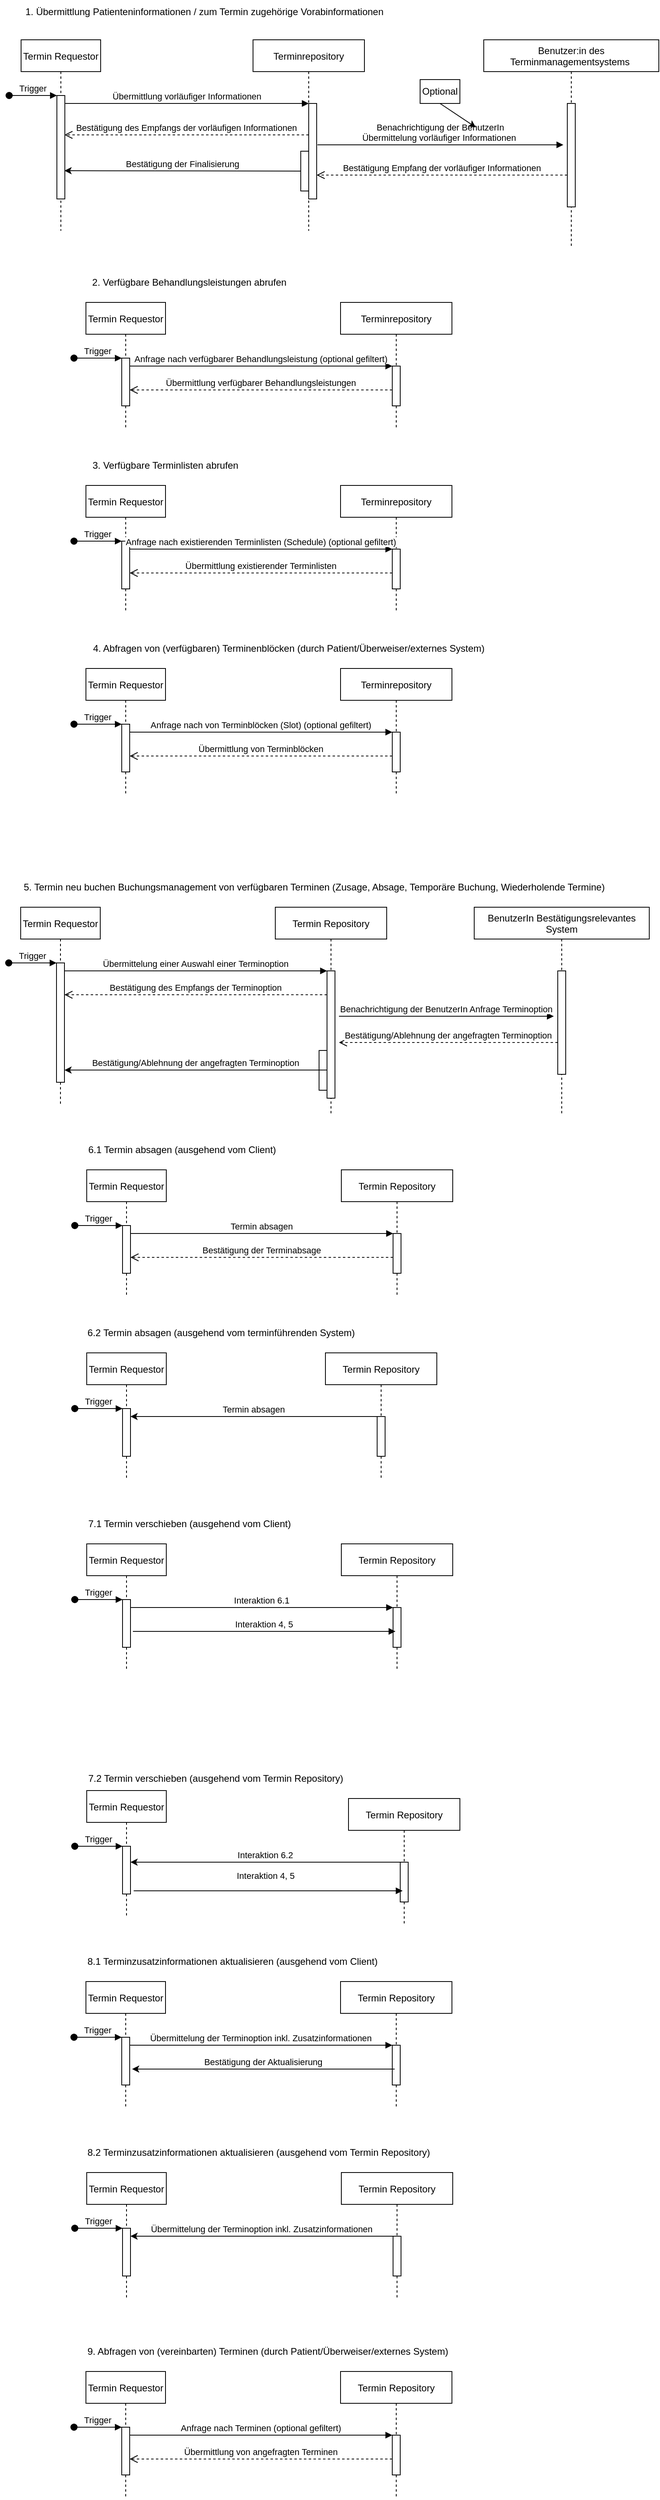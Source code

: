 <mxfile version="17.1.3" type="device"><diagram id="kgpKYQtTHZ0yAKxKKP6v" name="Page-1"><mxGraphModel dx="946" dy="531" grid="1" gridSize="10" guides="1" tooltips="1" connect="1" arrows="1" fold="1" page="1" pageScale="1" pageWidth="850" pageHeight="1100" math="0" shadow="0"><root><mxCell id="0"/><mxCell id="1" parent="0"/><mxCell id="wLxULnZX6Zh7Ex37R7WK-18" value="Terminrepository" style="shape=umlLifeline;perimeter=lifelinePerimeter;container=1;collapsible=0;recursiveResize=0;rounded=0;shadow=0;strokeWidth=1;" parent="1" vertex="1"><mxGeometry x="440" y="400" width="140" height="160" as="geometry"/></mxCell><mxCell id="wLxULnZX6Zh7Ex37R7WK-19" value="" style="points=[];perimeter=orthogonalPerimeter;rounded=0;shadow=0;strokeWidth=1;" parent="wLxULnZX6Zh7Ex37R7WK-18" vertex="1"><mxGeometry x="65" y="80" width="10" height="50" as="geometry"/></mxCell><mxCell id="wLxULnZX6Zh7Ex37R7WK-20" value="Übermittlung verfügbarer Behandlungsleistungen" style="verticalAlign=bottom;endArrow=open;dashed=1;endSize=8;exitX=0;exitY=0.95;shadow=0;strokeWidth=1;" parent="wLxULnZX6Zh7Ex37R7WK-18" edge="1"><mxGeometry relative="1" as="geometry"><mxPoint x="-265" y="110.0" as="targetPoint"/><mxPoint x="65" y="110.0" as="sourcePoint"/></mxGeometry></mxCell><mxCell id="3nuBFxr9cyL0pnOWT2aG-1" value="Termin Requestor" style="shape=umlLifeline;perimeter=lifelinePerimeter;container=1;collapsible=0;recursiveResize=0;rounded=0;shadow=0;strokeWidth=1;" parent="1" vertex="1"><mxGeometry x="38.5" y="70" width="100" height="240" as="geometry"/></mxCell><mxCell id="3nuBFxr9cyL0pnOWT2aG-2" value="" style="points=[];perimeter=orthogonalPerimeter;rounded=0;shadow=0;strokeWidth=1;" parent="3nuBFxr9cyL0pnOWT2aG-1" vertex="1"><mxGeometry x="45" y="70" width="10" height="130" as="geometry"/></mxCell><mxCell id="3nuBFxr9cyL0pnOWT2aG-3" value="Trigger" style="verticalAlign=bottom;startArrow=oval;endArrow=block;startSize=8;shadow=0;strokeWidth=1;" parent="3nuBFxr9cyL0pnOWT2aG-1" target="3nuBFxr9cyL0pnOWT2aG-2" edge="1"><mxGeometry relative="1" as="geometry"><mxPoint x="-15" y="70" as="sourcePoint"/></mxGeometry></mxCell><mxCell id="3nuBFxr9cyL0pnOWT2aG-5" value="Terminrepository" style="shape=umlLifeline;perimeter=lifelinePerimeter;container=1;collapsible=0;recursiveResize=0;rounded=0;shadow=0;strokeWidth=1;" parent="1" vertex="1"><mxGeometry x="330" y="70" width="140" height="240" as="geometry"/></mxCell><mxCell id="3nuBFxr9cyL0pnOWT2aG-6" value="" style="points=[];perimeter=orthogonalPerimeter;rounded=0;shadow=0;strokeWidth=1;" parent="3nuBFxr9cyL0pnOWT2aG-5" vertex="1"><mxGeometry x="70" y="80" width="10" height="120" as="geometry"/></mxCell><mxCell id="wLxULnZX6Zh7Ex37R7WK-6" value="" style="points=[];perimeter=orthogonalPerimeter;rounded=0;shadow=0;strokeWidth=1;" parent="3nuBFxr9cyL0pnOWT2aG-5" vertex="1"><mxGeometry x="60" y="140" width="10" height="50" as="geometry"/></mxCell><mxCell id="3nuBFxr9cyL0pnOWT2aG-8" value="Übermittlung vorläufiger Informationen" style="verticalAlign=bottom;endArrow=block;shadow=0;strokeWidth=1;" parent="1" source="3nuBFxr9cyL0pnOWT2aG-2" edge="1"><mxGeometry relative="1" as="geometry"><mxPoint x="193.5" y="150" as="sourcePoint"/><mxPoint x="400" y="150" as="targetPoint"/></mxGeometry></mxCell><mxCell id="wLxULnZX6Zh7Ex37R7WK-1" value="1. Übermittlung Patienteninformationen / zum Termin zugehörige Vorabinformationen" style="text;html=1;strokeColor=none;fillColor=none;align=center;verticalAlign=middle;whiteSpace=wrap;rounded=0;" parent="1" vertex="1"><mxGeometry x="28.5" y="20" width="480" height="30" as="geometry"/></mxCell><mxCell id="wLxULnZX6Zh7Ex37R7WK-7" value="2. Verfügbare Behandlungsleistungen abrufen" style="text;html=1;strokeColor=none;fillColor=none;align=center;verticalAlign=middle;whiteSpace=wrap;rounded=0;" parent="1" vertex="1"><mxGeometry x="120" y="360" width="260" height="30" as="geometry"/></mxCell><mxCell id="wLxULnZX6Zh7Ex37R7WK-15" value="Termin Requestor" style="shape=umlLifeline;perimeter=lifelinePerimeter;container=1;collapsible=0;recursiveResize=0;rounded=0;shadow=0;strokeWidth=1;" parent="1" vertex="1"><mxGeometry x="120" y="400" width="100" height="160" as="geometry"/></mxCell><mxCell id="wLxULnZX6Zh7Ex37R7WK-16" value="" style="points=[];perimeter=orthogonalPerimeter;rounded=0;shadow=0;strokeWidth=1;" parent="wLxULnZX6Zh7Ex37R7WK-15" vertex="1"><mxGeometry x="45" y="70" width="10" height="60" as="geometry"/></mxCell><mxCell id="wLxULnZX6Zh7Ex37R7WK-17" value="Trigger" style="verticalAlign=bottom;startArrow=oval;endArrow=block;startSize=8;shadow=0;strokeWidth=1;" parent="wLxULnZX6Zh7Ex37R7WK-15" target="wLxULnZX6Zh7Ex37R7WK-16" edge="1"><mxGeometry relative="1" as="geometry"><mxPoint x="-15" y="70" as="sourcePoint"/></mxGeometry></mxCell><mxCell id="wLxULnZX6Zh7Ex37R7WK-23" value="Anfrage nach verfügbarer Behandlungsleistung (optional gefiltert)" style="verticalAlign=bottom;endArrow=block;entryX=0;entryY=0;shadow=0;strokeWidth=1;" parent="1" source="wLxULnZX6Zh7Ex37R7WK-16" target="wLxULnZX6Zh7Ex37R7WK-19" edge="1"><mxGeometry relative="1" as="geometry"><mxPoint x="275" y="480" as="sourcePoint"/></mxGeometry></mxCell><mxCell id="1Q3aQoQ077KybnQAMOsV-1" value="3. Verfügbare Terminlisten abrufen" style="text;html=1;strokeColor=none;fillColor=none;align=center;verticalAlign=middle;whiteSpace=wrap;rounded=0;" parent="1" vertex="1"><mxGeometry x="90" y="590" width="260" height="30" as="geometry"/></mxCell><mxCell id="1Q3aQoQ077KybnQAMOsV-2" value="Termin Requestor" style="shape=umlLifeline;perimeter=lifelinePerimeter;container=1;collapsible=0;recursiveResize=0;rounded=0;shadow=0;strokeWidth=1;" parent="1" vertex="1"><mxGeometry x="120" y="630" width="100" height="160" as="geometry"/></mxCell><mxCell id="1Q3aQoQ077KybnQAMOsV-3" value="" style="points=[];perimeter=orthogonalPerimeter;rounded=0;shadow=0;strokeWidth=1;" parent="1Q3aQoQ077KybnQAMOsV-2" vertex="1"><mxGeometry x="45" y="70" width="10" height="60" as="geometry"/></mxCell><mxCell id="1Q3aQoQ077KybnQAMOsV-4" value="Trigger" style="verticalAlign=bottom;startArrow=oval;endArrow=block;startSize=8;shadow=0;strokeWidth=1;" parent="1Q3aQoQ077KybnQAMOsV-2" target="1Q3aQoQ077KybnQAMOsV-3" edge="1"><mxGeometry relative="1" as="geometry"><mxPoint x="-15" y="70" as="sourcePoint"/></mxGeometry></mxCell><mxCell id="1Q3aQoQ077KybnQAMOsV-5" value="Terminrepository" style="shape=umlLifeline;perimeter=lifelinePerimeter;container=1;collapsible=0;recursiveResize=0;rounded=0;shadow=0;strokeWidth=1;" parent="1" vertex="1"><mxGeometry x="440" y="630" width="140" height="160" as="geometry"/></mxCell><mxCell id="1Q3aQoQ077KybnQAMOsV-6" value="" style="points=[];perimeter=orthogonalPerimeter;rounded=0;shadow=0;strokeWidth=1;" parent="1Q3aQoQ077KybnQAMOsV-5" vertex="1"><mxGeometry x="65" y="80" width="10" height="50" as="geometry"/></mxCell><mxCell id="1Q3aQoQ077KybnQAMOsV-7" value="Übermittlung existierender Terminlisten" style="verticalAlign=bottom;endArrow=open;dashed=1;endSize=8;exitX=0;exitY=0.95;shadow=0;strokeWidth=1;" parent="1Q3aQoQ077KybnQAMOsV-5" edge="1"><mxGeometry relative="1" as="geometry"><mxPoint x="-265" y="110.0" as="targetPoint"/><mxPoint x="65" y="110.0" as="sourcePoint"/></mxGeometry></mxCell><mxCell id="1Q3aQoQ077KybnQAMOsV-8" value="Anfrage nach existierenden Terminlisten (Schedule) (optional gefiltert)" style="verticalAlign=bottom;endArrow=block;entryX=0;entryY=0;shadow=0;strokeWidth=1;" parent="1" source="1Q3aQoQ077KybnQAMOsV-3" target="1Q3aQoQ077KybnQAMOsV-6" edge="1"><mxGeometry relative="1" as="geometry"><mxPoint x="275" y="710" as="sourcePoint"/></mxGeometry></mxCell><mxCell id="1Q3aQoQ077KybnQAMOsV-9" value="4. Abfragen von (verfügbaren) Terminenblöcken (durch Patient/Überweiser/externes System)" style="text;html=1;strokeColor=none;fillColor=none;align=center;verticalAlign=middle;whiteSpace=wrap;rounded=0;" parent="1" vertex="1"><mxGeometry x="120" y="820" width="510" height="30" as="geometry"/></mxCell><mxCell id="1Q3aQoQ077KybnQAMOsV-10" value="Termin Requestor" style="shape=umlLifeline;perimeter=lifelinePerimeter;container=1;collapsible=0;recursiveResize=0;rounded=0;shadow=0;strokeWidth=1;" parent="1" vertex="1"><mxGeometry x="120" y="860" width="100" height="160" as="geometry"/></mxCell><mxCell id="1Q3aQoQ077KybnQAMOsV-11" value="" style="points=[];perimeter=orthogonalPerimeter;rounded=0;shadow=0;strokeWidth=1;" parent="1Q3aQoQ077KybnQAMOsV-10" vertex="1"><mxGeometry x="45" y="70" width="10" height="60" as="geometry"/></mxCell><mxCell id="1Q3aQoQ077KybnQAMOsV-12" value="Trigger" style="verticalAlign=bottom;startArrow=oval;endArrow=block;startSize=8;shadow=0;strokeWidth=1;" parent="1Q3aQoQ077KybnQAMOsV-10" target="1Q3aQoQ077KybnQAMOsV-11" edge="1"><mxGeometry relative="1" as="geometry"><mxPoint x="-15" y="70" as="sourcePoint"/></mxGeometry></mxCell><mxCell id="1Q3aQoQ077KybnQAMOsV-13" value="Terminrepository" style="shape=umlLifeline;perimeter=lifelinePerimeter;container=1;collapsible=0;recursiveResize=0;rounded=0;shadow=0;strokeWidth=1;" parent="1" vertex="1"><mxGeometry x="440" y="860" width="140" height="160" as="geometry"/></mxCell><mxCell id="1Q3aQoQ077KybnQAMOsV-14" value="" style="points=[];perimeter=orthogonalPerimeter;rounded=0;shadow=0;strokeWidth=1;" parent="1Q3aQoQ077KybnQAMOsV-13" vertex="1"><mxGeometry x="65" y="80" width="10" height="50" as="geometry"/></mxCell><mxCell id="1Q3aQoQ077KybnQAMOsV-15" value="Übermittlung von Terminblöcken" style="verticalAlign=bottom;endArrow=open;dashed=1;endSize=8;exitX=0;exitY=0.95;shadow=0;strokeWidth=1;" parent="1Q3aQoQ077KybnQAMOsV-13" edge="1"><mxGeometry relative="1" as="geometry"><mxPoint x="-265" y="110.0" as="targetPoint"/><mxPoint x="65" y="110.0" as="sourcePoint"/></mxGeometry></mxCell><mxCell id="1Q3aQoQ077KybnQAMOsV-16" value="Anfrage nach von Terminblöcken (Slot) (optional gefiltert)" style="verticalAlign=bottom;endArrow=block;entryX=0;entryY=0;shadow=0;strokeWidth=1;" parent="1" source="1Q3aQoQ077KybnQAMOsV-11" target="1Q3aQoQ077KybnQAMOsV-14" edge="1"><mxGeometry relative="1" as="geometry"><mxPoint x="275" y="940" as="sourcePoint"/></mxGeometry></mxCell><mxCell id="1Q3aQoQ077KybnQAMOsV-18" value="5. Termin neu buchen Buchungsmanagement von verfügbaren Terminen (Zusage, Absage, Temporäre Buchung, Wiederholende Termine)" style="text;html=1;strokeColor=none;fillColor=none;align=center;verticalAlign=middle;whiteSpace=wrap;rounded=0;" parent="1" vertex="1"><mxGeometry x="37" y="1120" width="740" height="30" as="geometry"/></mxCell><mxCell id="1Q3aQoQ077KybnQAMOsV-19" value="Termin Requestor" style="shape=umlLifeline;perimeter=lifelinePerimeter;container=1;collapsible=0;recursiveResize=0;rounded=0;shadow=0;strokeWidth=1;" parent="1" vertex="1"><mxGeometry x="38" y="1160" width="100" height="250" as="geometry"/></mxCell><mxCell id="1Q3aQoQ077KybnQAMOsV-20" value="" style="points=[];perimeter=orthogonalPerimeter;rounded=0;shadow=0;strokeWidth=1;" parent="1Q3aQoQ077KybnQAMOsV-19" vertex="1"><mxGeometry x="45" y="70" width="10" height="150" as="geometry"/></mxCell><mxCell id="1Q3aQoQ077KybnQAMOsV-21" value="Trigger" style="verticalAlign=bottom;startArrow=oval;endArrow=block;startSize=8;shadow=0;strokeWidth=1;" parent="1Q3aQoQ077KybnQAMOsV-19" target="1Q3aQoQ077KybnQAMOsV-20" edge="1"><mxGeometry relative="1" as="geometry"><mxPoint x="-15" y="70" as="sourcePoint"/></mxGeometry></mxCell><mxCell id="1Q3aQoQ077KybnQAMOsV-22" value="Termin Repository" style="shape=umlLifeline;perimeter=lifelinePerimeter;container=1;collapsible=0;recursiveResize=0;rounded=0;shadow=0;strokeWidth=1;" parent="1" vertex="1"><mxGeometry x="358" y="1160" width="140" height="260" as="geometry"/></mxCell><mxCell id="1Q3aQoQ077KybnQAMOsV-23" value="" style="points=[];perimeter=orthogonalPerimeter;rounded=0;shadow=0;strokeWidth=1;" parent="1Q3aQoQ077KybnQAMOsV-22" vertex="1"><mxGeometry x="65" y="80" width="10" height="160" as="geometry"/></mxCell><mxCell id="1Q3aQoQ077KybnQAMOsV-24" value="Bestätigung des Empfangs der Terminoption" style="verticalAlign=bottom;endArrow=open;dashed=1;endSize=8;exitX=0;exitY=0.95;shadow=0;strokeWidth=1;" parent="1Q3aQoQ077KybnQAMOsV-22" edge="1"><mxGeometry relative="1" as="geometry"><mxPoint x="-265" y="110.0" as="targetPoint"/><mxPoint x="65" y="110.0" as="sourcePoint"/></mxGeometry></mxCell><mxCell id="1Q3aQoQ077KybnQAMOsV-32" value="" style="points=[];perimeter=orthogonalPerimeter;rounded=0;shadow=0;strokeWidth=1;" parent="1Q3aQoQ077KybnQAMOsV-22" vertex="1"><mxGeometry x="55" y="180" width="10" height="50" as="geometry"/></mxCell><mxCell id="1Q3aQoQ077KybnQAMOsV-25" value="Übermittelung einer Auswahl einer Terminoption" style="verticalAlign=bottom;endArrow=block;entryX=0;entryY=0;shadow=0;strokeWidth=1;" parent="1" source="1Q3aQoQ077KybnQAMOsV-20" target="1Q3aQoQ077KybnQAMOsV-23" edge="1"><mxGeometry relative="1" as="geometry"><mxPoint x="193" y="1240" as="sourcePoint"/></mxGeometry></mxCell><mxCell id="1Q3aQoQ077KybnQAMOsV-26" value="BenutzerIn Bestätigungsrelevantes &#10;System" style="shape=umlLifeline;perimeter=lifelinePerimeter;container=1;collapsible=0;recursiveResize=0;rounded=0;shadow=0;strokeWidth=1;" parent="1" vertex="1"><mxGeometry x="608" y="1160" width="220" height="260" as="geometry"/></mxCell><mxCell id="1Q3aQoQ077KybnQAMOsV-27" value="" style="points=[];perimeter=orthogonalPerimeter;rounded=0;shadow=0;strokeWidth=1;" parent="1Q3aQoQ077KybnQAMOsV-26" vertex="1"><mxGeometry x="105" y="80" width="10" height="130" as="geometry"/></mxCell><mxCell id="1Q3aQoQ077KybnQAMOsV-28" value="Bestätigung/Ablehnung der angefragten Terminoption" style="verticalAlign=bottom;endArrow=open;dashed=1;endSize=8;exitX=0;exitY=0.95;shadow=0;strokeWidth=1;" parent="1Q3aQoQ077KybnQAMOsV-26" edge="1"><mxGeometry relative="1" as="geometry"><mxPoint x="-170" y="170" as="targetPoint"/><mxPoint x="105" y="170.0" as="sourcePoint"/></mxGeometry></mxCell><mxCell id="1Q3aQoQ077KybnQAMOsV-30" value="Benachrichtigung der BenutzerIn Anfrage Terminoption" style="verticalAlign=bottom;endArrow=block;shadow=0;strokeWidth=1;" parent="1Q3aQoQ077KybnQAMOsV-26" edge="1"><mxGeometry relative="1" as="geometry"><mxPoint x="-170" y="137.0" as="sourcePoint"/><mxPoint x="100" y="137" as="targetPoint"/></mxGeometry></mxCell><mxCell id="1Q3aQoQ077KybnQAMOsV-31" value="Bestätigung/Ablehnung der angefragten Terminoption" style="verticalAlign=bottom;endArrow=none;entryX=0;entryY=0;shadow=0;strokeWidth=1;startArrow=classic;startFill=1;endFill=0;" parent="1" edge="1"><mxGeometry relative="1" as="geometry"><mxPoint x="93" y="1364.66" as="sourcePoint"/><mxPoint x="423" y="1364.66" as="targetPoint"/></mxGeometry></mxCell><mxCell id="1Q3aQoQ077KybnQAMOsV-33" value="Benutzer:in des &#10;Terminmanagementsystems " style="shape=umlLifeline;perimeter=lifelinePerimeter;container=1;collapsible=0;recursiveResize=0;rounded=0;shadow=0;strokeWidth=1;" parent="1" vertex="1"><mxGeometry x="620" y="70" width="220" height="260" as="geometry"/></mxCell><mxCell id="1Q3aQoQ077KybnQAMOsV-34" value="" style="points=[];perimeter=orthogonalPerimeter;rounded=0;shadow=0;strokeWidth=1;" parent="1Q3aQoQ077KybnQAMOsV-33" vertex="1"><mxGeometry x="105" y="80" width="10" height="130" as="geometry"/></mxCell><mxCell id="1Q3aQoQ077KybnQAMOsV-35" value="Bestätigung Empfang der vorläufiger Informationen" style="verticalAlign=bottom;endArrow=open;dashed=1;endSize=8;exitX=0;exitY=0.95;shadow=0;strokeWidth=1;" parent="1Q3aQoQ077KybnQAMOsV-33" edge="1"><mxGeometry relative="1" as="geometry"><mxPoint x="-210" y="170" as="targetPoint"/><mxPoint x="105" y="170.0" as="sourcePoint"/></mxGeometry></mxCell><mxCell id="1Q3aQoQ077KybnQAMOsV-36" value="Benachrichtigung der BenutzerIn &#10;Übermittelung vorläufiger Informationen " style="verticalAlign=bottom;endArrow=block;shadow=0;strokeWidth=1;exitX=1.1;exitY=0.433;exitDx=0;exitDy=0;exitPerimeter=0;" parent="1Q3aQoQ077KybnQAMOsV-33" edge="1" source="3nuBFxr9cyL0pnOWT2aG-6"><mxGeometry relative="1" as="geometry"><mxPoint x="-200" y="140" as="sourcePoint"/><mxPoint x="100" y="132" as="targetPoint"/></mxGeometry></mxCell><mxCell id="1Q3aQoQ077KybnQAMOsV-37" value="7.1 Termin verschieben (ausgehend vom Client)" style="text;html=1;strokeColor=none;fillColor=none;align=left;verticalAlign=middle;whiteSpace=wrap;rounded=0;" parent="1" vertex="1"><mxGeometry x="121" y="1920" width="510" height="30" as="geometry"/></mxCell><mxCell id="1Q3aQoQ077KybnQAMOsV-38" value="Termin Requestor" style="shape=umlLifeline;perimeter=lifelinePerimeter;container=1;collapsible=0;recursiveResize=0;rounded=0;shadow=0;strokeWidth=1;" parent="1" vertex="1"><mxGeometry x="121" y="1960" width="100" height="160" as="geometry"/></mxCell><mxCell id="1Q3aQoQ077KybnQAMOsV-39" value="" style="points=[];perimeter=orthogonalPerimeter;rounded=0;shadow=0;strokeWidth=1;" parent="1Q3aQoQ077KybnQAMOsV-38" vertex="1"><mxGeometry x="45" y="70" width="10" height="60" as="geometry"/></mxCell><mxCell id="1Q3aQoQ077KybnQAMOsV-40" value="Trigger" style="verticalAlign=bottom;startArrow=oval;endArrow=block;startSize=8;shadow=0;strokeWidth=1;" parent="1Q3aQoQ077KybnQAMOsV-38" target="1Q3aQoQ077KybnQAMOsV-39" edge="1"><mxGeometry relative="1" as="geometry"><mxPoint x="-15" y="70" as="sourcePoint"/></mxGeometry></mxCell><mxCell id="1Q3aQoQ077KybnQAMOsV-41" value="Termin Repository" style="shape=umlLifeline;perimeter=lifelinePerimeter;container=1;collapsible=0;recursiveResize=0;rounded=0;shadow=0;strokeWidth=1;" parent="1" vertex="1"><mxGeometry x="441" y="1960" width="140" height="160" as="geometry"/></mxCell><mxCell id="1Q3aQoQ077KybnQAMOsV-42" value="" style="points=[];perimeter=orthogonalPerimeter;rounded=0;shadow=0;strokeWidth=1;" parent="1Q3aQoQ077KybnQAMOsV-41" vertex="1"><mxGeometry x="65" y="80" width="10" height="50" as="geometry"/></mxCell><mxCell id="1Q3aQoQ077KybnQAMOsV-44" value="Interaktion 6.1" style="verticalAlign=bottom;endArrow=block;entryX=0;entryY=0;shadow=0;strokeWidth=1;" parent="1" source="1Q3aQoQ077KybnQAMOsV-39" target="1Q3aQoQ077KybnQAMOsV-42" edge="1"><mxGeometry relative="1" as="geometry"><mxPoint x="276" y="2040" as="sourcePoint"/></mxGeometry></mxCell><mxCell id="1Q3aQoQ077KybnQAMOsV-53" value="Interaktion 4, 5" style="verticalAlign=bottom;endArrow=block;entryX=0;entryY=0;shadow=0;strokeWidth=1;" parent="1" edge="1"><mxGeometry relative="1" as="geometry"><mxPoint x="179" y="2070" as="sourcePoint"/><mxPoint x="509" y="2070" as="targetPoint"/></mxGeometry></mxCell><mxCell id="1Q3aQoQ077KybnQAMOsV-60" value="6.1 Termin absagen (ausgehend vom Client)" style="text;html=1;strokeColor=none;fillColor=none;align=left;verticalAlign=middle;whiteSpace=wrap;rounded=0;" parent="1" vertex="1"><mxGeometry x="121" y="1450" width="290" height="30" as="geometry"/></mxCell><mxCell id="1Q3aQoQ077KybnQAMOsV-61" value="Termin Requestor" style="shape=umlLifeline;perimeter=lifelinePerimeter;container=1;collapsible=0;recursiveResize=0;rounded=0;shadow=0;strokeWidth=1;" parent="1" vertex="1"><mxGeometry x="121" y="1490" width="100" height="160" as="geometry"/></mxCell><mxCell id="1Q3aQoQ077KybnQAMOsV-62" value="" style="points=[];perimeter=orthogonalPerimeter;rounded=0;shadow=0;strokeWidth=1;" parent="1Q3aQoQ077KybnQAMOsV-61" vertex="1"><mxGeometry x="45" y="70" width="10" height="60" as="geometry"/></mxCell><mxCell id="1Q3aQoQ077KybnQAMOsV-63" value="Trigger" style="verticalAlign=bottom;startArrow=oval;endArrow=block;startSize=8;shadow=0;strokeWidth=1;" parent="1Q3aQoQ077KybnQAMOsV-61" target="1Q3aQoQ077KybnQAMOsV-62" edge="1"><mxGeometry relative="1" as="geometry"><mxPoint x="-15" y="70" as="sourcePoint"/></mxGeometry></mxCell><mxCell id="1Q3aQoQ077KybnQAMOsV-64" value="Termin Repository" style="shape=umlLifeline;perimeter=lifelinePerimeter;container=1;collapsible=0;recursiveResize=0;rounded=0;shadow=0;strokeWidth=1;" parent="1" vertex="1"><mxGeometry x="441" y="1490" width="140" height="160" as="geometry"/></mxCell><mxCell id="1Q3aQoQ077KybnQAMOsV-65" value="" style="points=[];perimeter=orthogonalPerimeter;rounded=0;shadow=0;strokeWidth=1;" parent="1Q3aQoQ077KybnQAMOsV-64" vertex="1"><mxGeometry x="65" y="80" width="10" height="50" as="geometry"/></mxCell><mxCell id="1Q3aQoQ077KybnQAMOsV-66" value="Bestätigung der Terminabsage" style="verticalAlign=bottom;endArrow=open;dashed=1;endSize=8;exitX=0;exitY=0.95;shadow=0;strokeWidth=1;" parent="1Q3aQoQ077KybnQAMOsV-64" edge="1"><mxGeometry relative="1" as="geometry"><mxPoint x="-265" y="110.0" as="targetPoint"/><mxPoint x="65" y="110.0" as="sourcePoint"/></mxGeometry></mxCell><mxCell id="1Q3aQoQ077KybnQAMOsV-67" value="Termin absagen" style="verticalAlign=bottom;endArrow=block;entryX=0;entryY=0;shadow=0;strokeWidth=1;" parent="1" source="1Q3aQoQ077KybnQAMOsV-62" target="1Q3aQoQ077KybnQAMOsV-65" edge="1"><mxGeometry relative="1" as="geometry"><mxPoint x="276" y="1570" as="sourcePoint"/></mxGeometry></mxCell><mxCell id="1Q3aQoQ077KybnQAMOsV-68" value="6.2 Termin absagen (ausgehend vom terminführenden System)" style="text;html=1;strokeColor=none;fillColor=none;align=center;verticalAlign=middle;whiteSpace=wrap;rounded=0;" parent="1" vertex="1"><mxGeometry x="100" y="1680" width="380" height="30" as="geometry"/></mxCell><mxCell id="1Q3aQoQ077KybnQAMOsV-69" value="Termin Requestor" style="shape=umlLifeline;perimeter=lifelinePerimeter;container=1;collapsible=0;recursiveResize=0;rounded=0;shadow=0;strokeWidth=1;" parent="1" vertex="1"><mxGeometry x="121" y="1720" width="100" height="160" as="geometry"/></mxCell><mxCell id="1Q3aQoQ077KybnQAMOsV-70" value="" style="points=[];perimeter=orthogonalPerimeter;rounded=0;shadow=0;strokeWidth=1;" parent="1Q3aQoQ077KybnQAMOsV-69" vertex="1"><mxGeometry x="45" y="70" width="10" height="60" as="geometry"/></mxCell><mxCell id="1Q3aQoQ077KybnQAMOsV-71" value="Trigger" style="verticalAlign=bottom;startArrow=oval;endArrow=block;startSize=8;shadow=0;strokeWidth=1;" parent="1Q3aQoQ077KybnQAMOsV-69" target="1Q3aQoQ077KybnQAMOsV-70" edge="1"><mxGeometry relative="1" as="geometry"><mxPoint x="-15" y="70" as="sourcePoint"/></mxGeometry></mxCell><mxCell id="1Q3aQoQ077KybnQAMOsV-72" value="Termin Repository" style="shape=umlLifeline;perimeter=lifelinePerimeter;container=1;collapsible=0;recursiveResize=0;rounded=0;shadow=0;strokeWidth=1;" parent="1" vertex="1"><mxGeometry x="421" y="1720" width="140" height="160" as="geometry"/></mxCell><mxCell id="1Q3aQoQ077KybnQAMOsV-73" value="" style="points=[];perimeter=orthogonalPerimeter;rounded=0;shadow=0;strokeWidth=1;" parent="1Q3aQoQ077KybnQAMOsV-72" vertex="1"><mxGeometry x="65" y="80" width="10" height="50" as="geometry"/></mxCell><mxCell id="1Q3aQoQ077KybnQAMOsV-75" value="Termin absagen" style="verticalAlign=bottom;endArrow=none;entryX=0;entryY=0;shadow=0;strokeWidth=1;startArrow=classic;startFill=1;endFill=0;" parent="1" source="1Q3aQoQ077KybnQAMOsV-70" target="1Q3aQoQ077KybnQAMOsV-73" edge="1"><mxGeometry relative="1" as="geometry"><mxPoint x="256" y="1800" as="sourcePoint"/></mxGeometry></mxCell><mxCell id="1Q3aQoQ077KybnQAMOsV-83" value="7.2 Termin verschieben (ausgehend vom Termin Repository)" style="text;html=1;strokeColor=none;fillColor=none;align=left;verticalAlign=middle;whiteSpace=wrap;rounded=0;" parent="1" vertex="1"><mxGeometry x="121" y="2240" width="450" height="30" as="geometry"/></mxCell><mxCell id="1Q3aQoQ077KybnQAMOsV-84" value="Termin Requestor" style="shape=umlLifeline;perimeter=lifelinePerimeter;container=1;collapsible=0;recursiveResize=0;rounded=0;shadow=0;strokeWidth=1;" parent="1" vertex="1"><mxGeometry x="121" y="2270" width="100" height="160" as="geometry"/></mxCell><mxCell id="1Q3aQoQ077KybnQAMOsV-85" value="" style="points=[];perimeter=orthogonalPerimeter;rounded=0;shadow=0;strokeWidth=1;" parent="1Q3aQoQ077KybnQAMOsV-84" vertex="1"><mxGeometry x="45" y="70" width="10" height="60" as="geometry"/></mxCell><mxCell id="1Q3aQoQ077KybnQAMOsV-86" value="Trigger" style="verticalAlign=bottom;startArrow=oval;endArrow=block;startSize=8;shadow=0;strokeWidth=1;" parent="1Q3aQoQ077KybnQAMOsV-84" target="1Q3aQoQ077KybnQAMOsV-85" edge="1"><mxGeometry relative="1" as="geometry"><mxPoint x="-15" y="70" as="sourcePoint"/></mxGeometry></mxCell><mxCell id="1Q3aQoQ077KybnQAMOsV-87" value="Termin Repository" style="shape=umlLifeline;perimeter=lifelinePerimeter;container=1;collapsible=0;recursiveResize=0;rounded=0;shadow=0;strokeWidth=1;" parent="1" vertex="1"><mxGeometry x="450" y="2280" width="140" height="160" as="geometry"/></mxCell><mxCell id="1Q3aQoQ077KybnQAMOsV-88" value="" style="points=[];perimeter=orthogonalPerimeter;rounded=0;shadow=0;strokeWidth=1;" parent="1Q3aQoQ077KybnQAMOsV-87" vertex="1"><mxGeometry x="65" y="80" width="10" height="50" as="geometry"/></mxCell><mxCell id="1Q3aQoQ077KybnQAMOsV-89" value="Interaktion 6.2" style="verticalAlign=bottom;endArrow=none;entryX=0;entryY=0;shadow=0;strokeWidth=1;startArrow=classic;startFill=1;endFill=0;" parent="1" source="1Q3aQoQ077KybnQAMOsV-85" target="1Q3aQoQ077KybnQAMOsV-88" edge="1"><mxGeometry relative="1" as="geometry"><mxPoint x="285" y="2360" as="sourcePoint"/></mxGeometry></mxCell><mxCell id="1Q3aQoQ077KybnQAMOsV-90" value="Interaktion 4, 5" style="verticalAlign=bottom;endArrow=block;entryX=0;entryY=0;shadow=0;strokeWidth=1;" parent="1" edge="1"><mxGeometry x="-0.018" y="10" relative="1" as="geometry"><mxPoint x="180" y="2396" as="sourcePoint"/><mxPoint x="518" y="2396" as="targetPoint"/><mxPoint as="offset"/></mxGeometry></mxCell><mxCell id="1Q3aQoQ077KybnQAMOsV-98" value="9. Abfragen von (vereinbarten) Terminen (durch Patient/Überweiser/externes System)" style="text;html=1;strokeColor=none;fillColor=none;align=left;verticalAlign=middle;whiteSpace=wrap;rounded=0;" parent="1" vertex="1"><mxGeometry x="120" y="2960" width="510" height="30" as="geometry"/></mxCell><mxCell id="1Q3aQoQ077KybnQAMOsV-99" value="Termin Requestor" style="shape=umlLifeline;perimeter=lifelinePerimeter;container=1;collapsible=0;recursiveResize=0;rounded=0;shadow=0;strokeWidth=1;" parent="1" vertex="1"><mxGeometry x="120" y="3000" width="100" height="160" as="geometry"/></mxCell><mxCell id="1Q3aQoQ077KybnQAMOsV-100" value="" style="points=[];perimeter=orthogonalPerimeter;rounded=0;shadow=0;strokeWidth=1;" parent="1Q3aQoQ077KybnQAMOsV-99" vertex="1"><mxGeometry x="45" y="70" width="10" height="60" as="geometry"/></mxCell><mxCell id="1Q3aQoQ077KybnQAMOsV-101" value="Trigger" style="verticalAlign=bottom;startArrow=oval;endArrow=block;startSize=8;shadow=0;strokeWidth=1;" parent="1Q3aQoQ077KybnQAMOsV-99" target="1Q3aQoQ077KybnQAMOsV-100" edge="1"><mxGeometry relative="1" as="geometry"><mxPoint x="-15" y="70" as="sourcePoint"/></mxGeometry></mxCell><mxCell id="1Q3aQoQ077KybnQAMOsV-102" value="Termin Repository" style="shape=umlLifeline;perimeter=lifelinePerimeter;container=1;collapsible=0;recursiveResize=0;rounded=0;shadow=0;strokeWidth=1;" parent="1" vertex="1"><mxGeometry x="440" y="3000" width="140" height="160" as="geometry"/></mxCell><mxCell id="1Q3aQoQ077KybnQAMOsV-103" value="" style="points=[];perimeter=orthogonalPerimeter;rounded=0;shadow=0;strokeWidth=1;" parent="1Q3aQoQ077KybnQAMOsV-102" vertex="1"><mxGeometry x="65" y="80" width="10" height="50" as="geometry"/></mxCell><mxCell id="1Q3aQoQ077KybnQAMOsV-104" value="Übermittlung von angefragten Terminen" style="verticalAlign=bottom;endArrow=open;dashed=1;endSize=8;exitX=0;exitY=0.95;shadow=0;strokeWidth=1;" parent="1Q3aQoQ077KybnQAMOsV-102" edge="1"><mxGeometry relative="1" as="geometry"><mxPoint x="-265" y="110.0" as="targetPoint"/><mxPoint x="65" y="110.0" as="sourcePoint"/></mxGeometry></mxCell><mxCell id="1Q3aQoQ077KybnQAMOsV-105" value="Anfrage nach Terminen (optional gefiltert)" style="verticalAlign=bottom;endArrow=block;entryX=0;entryY=0;shadow=0;strokeWidth=1;" parent="1" source="1Q3aQoQ077KybnQAMOsV-100" target="1Q3aQoQ077KybnQAMOsV-103" edge="1"><mxGeometry relative="1" as="geometry"><mxPoint x="275" y="3080" as="sourcePoint"/></mxGeometry></mxCell><mxCell id="ubozRvYDUmoPy83B7Nog-1" value="8.1 Terminzusatzinformationen aktualisieren (ausgehend vom Client)" style="text;html=1;strokeColor=none;fillColor=none;align=left;verticalAlign=middle;whiteSpace=wrap;rounded=0;" parent="1" vertex="1"><mxGeometry x="120" y="2470" width="510" height="30" as="geometry"/></mxCell><mxCell id="ubozRvYDUmoPy83B7Nog-2" value="Termin Requestor" style="shape=umlLifeline;perimeter=lifelinePerimeter;container=1;collapsible=0;recursiveResize=0;rounded=0;shadow=0;strokeWidth=1;" parent="1" vertex="1"><mxGeometry x="120" y="2510" width="100" height="160" as="geometry"/></mxCell><mxCell id="ubozRvYDUmoPy83B7Nog-3" value="" style="points=[];perimeter=orthogonalPerimeter;rounded=0;shadow=0;strokeWidth=1;" parent="ubozRvYDUmoPy83B7Nog-2" vertex="1"><mxGeometry x="45" y="70" width="10" height="60" as="geometry"/></mxCell><mxCell id="ubozRvYDUmoPy83B7Nog-4" value="Trigger" style="verticalAlign=bottom;startArrow=oval;endArrow=block;startSize=8;shadow=0;strokeWidth=1;" parent="ubozRvYDUmoPy83B7Nog-2" target="ubozRvYDUmoPy83B7Nog-3" edge="1"><mxGeometry relative="1" as="geometry"><mxPoint x="-15" y="70" as="sourcePoint"/></mxGeometry></mxCell><mxCell id="ubozRvYDUmoPy83B7Nog-5" value="Termin Repository" style="shape=umlLifeline;perimeter=lifelinePerimeter;container=1;collapsible=0;recursiveResize=0;rounded=0;shadow=0;strokeWidth=1;" parent="1" vertex="1"><mxGeometry x="440" y="2510" width="140" height="160" as="geometry"/></mxCell><mxCell id="ubozRvYDUmoPy83B7Nog-6" value="" style="points=[];perimeter=orthogonalPerimeter;rounded=0;shadow=0;strokeWidth=1;" parent="ubozRvYDUmoPy83B7Nog-5" vertex="1"><mxGeometry x="65" y="80" width="10" height="50" as="geometry"/></mxCell><mxCell id="ubozRvYDUmoPy83B7Nog-7" value="Übermittelung der Terminoption inkl. Zusatzinformationen" style="verticalAlign=bottom;endArrow=block;entryX=0;entryY=0;shadow=0;strokeWidth=1;" parent="1" source="ubozRvYDUmoPy83B7Nog-3" target="ubozRvYDUmoPy83B7Nog-6" edge="1"><mxGeometry relative="1" as="geometry"><mxPoint x="275" y="2590" as="sourcePoint"/></mxGeometry></mxCell><mxCell id="ubozRvYDUmoPy83B7Nog-8" value="Bestätigung der Aktualisierung" style="verticalAlign=bottom;endArrow=none;entryX=0;entryY=0;shadow=0;strokeWidth=1;startArrow=classic;startFill=1;endFill=0;" parent="1" edge="1"><mxGeometry relative="1" as="geometry"><mxPoint x="178" y="2620" as="sourcePoint"/><mxPoint x="508" y="2620" as="targetPoint"/></mxGeometry></mxCell><mxCell id="ubozRvYDUmoPy83B7Nog-17" value="8.2 Terminzusatzinformationen aktualisieren (ausgehend&amp;nbsp;vom Termin Repository)" style="text;html=1;strokeColor=none;fillColor=none;align=left;verticalAlign=middle;whiteSpace=wrap;rounded=0;" parent="1" vertex="1"><mxGeometry x="120" y="2710" width="530" height="30" as="geometry"/></mxCell><mxCell id="ubozRvYDUmoPy83B7Nog-18" value="Termin Requestor" style="shape=umlLifeline;perimeter=lifelinePerimeter;container=1;collapsible=0;recursiveResize=0;rounded=0;shadow=0;strokeWidth=1;" parent="1" vertex="1"><mxGeometry x="121" y="2750" width="100" height="160" as="geometry"/></mxCell><mxCell id="ubozRvYDUmoPy83B7Nog-19" value="" style="points=[];perimeter=orthogonalPerimeter;rounded=0;shadow=0;strokeWidth=1;" parent="ubozRvYDUmoPy83B7Nog-18" vertex="1"><mxGeometry x="45" y="70" width="10" height="60" as="geometry"/></mxCell><mxCell id="ubozRvYDUmoPy83B7Nog-20" value="Trigger" style="verticalAlign=bottom;startArrow=oval;endArrow=block;startSize=8;shadow=0;strokeWidth=1;" parent="ubozRvYDUmoPy83B7Nog-18" target="ubozRvYDUmoPy83B7Nog-19" edge="1"><mxGeometry relative="1" as="geometry"><mxPoint x="-15" y="70" as="sourcePoint"/></mxGeometry></mxCell><mxCell id="ubozRvYDUmoPy83B7Nog-21" value="Termin Repository" style="shape=umlLifeline;perimeter=lifelinePerimeter;container=1;collapsible=0;recursiveResize=0;rounded=0;shadow=0;strokeWidth=1;" parent="1" vertex="1"><mxGeometry x="441" y="2750" width="140" height="160" as="geometry"/></mxCell><mxCell id="ubozRvYDUmoPy83B7Nog-22" value="" style="points=[];perimeter=orthogonalPerimeter;rounded=0;shadow=0;strokeWidth=1;" parent="ubozRvYDUmoPy83B7Nog-21" vertex="1"><mxGeometry x="65" y="80" width="10" height="50" as="geometry"/></mxCell><mxCell id="ubozRvYDUmoPy83B7Nog-23" value="Übermittelung der Terminoption inkl. Zusatzinformationen" style="verticalAlign=bottom;endArrow=none;entryX=0;entryY=0;shadow=0;strokeWidth=1;startArrow=classic;startFill=1;endFill=0;" parent="1" source="ubozRvYDUmoPy83B7Nog-19" target="ubozRvYDUmoPy83B7Nog-22" edge="1"><mxGeometry relative="1" as="geometry"><mxPoint x="276" y="2830" as="sourcePoint"/></mxGeometry></mxCell><mxCell id="URDjNdw8PeC2WABUD8yq-1" value="Optional" style="rounded=0;whiteSpace=wrap;html=1;" parent="1" vertex="1"><mxGeometry x="540" y="120" width="50" height="30" as="geometry"/></mxCell><mxCell id="URDjNdw8PeC2WABUD8yq-3" value="" style="endArrow=classic;html=1;rounded=0;exitX=0.5;exitY=1;exitDx=0;exitDy=0;" parent="1" source="URDjNdw8PeC2WABUD8yq-1" edge="1"><mxGeometry width="50" height="50" relative="1" as="geometry"><mxPoint x="480" y="290" as="sourcePoint"/><mxPoint x="610" y="180" as="targetPoint"/></mxGeometry></mxCell><mxCell id="3nuBFxr9cyL0pnOWT2aG-7" value="Bestätigung des Empfangs der vorläufigen Informationen" style="verticalAlign=bottom;endArrow=open;dashed=1;endSize=8;shadow=0;strokeWidth=1;" parent="1" edge="1"><mxGeometry relative="1" as="geometry"><mxPoint x="93" y="189.5" as="targetPoint"/><mxPoint x="400" y="189.5" as="sourcePoint"/></mxGeometry></mxCell><mxCell id="wLxULnZX6Zh7Ex37R7WK-5" value="Bestätigung der Finalisierung" style="verticalAlign=bottom;endArrow=none;shadow=0;strokeWidth=1;startArrow=classic;startFill=1;endFill=0;" parent="1" edge="1"><mxGeometry relative="1" as="geometry"><mxPoint x="93" y="234.5" as="sourcePoint"/><mxPoint x="390" y="235" as="targetPoint"/></mxGeometry></mxCell></root></mxGraphModel></diagram></mxfile>